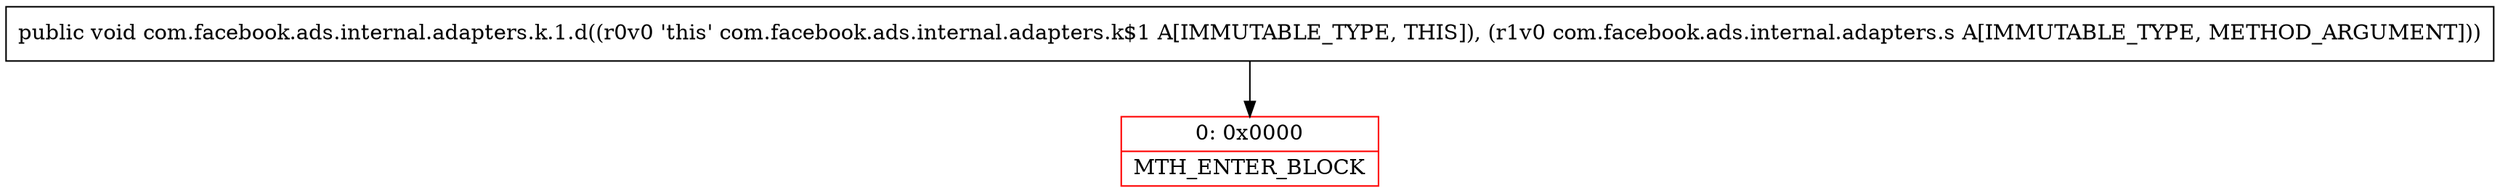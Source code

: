 digraph "CFG forcom.facebook.ads.internal.adapters.k.1.d(Lcom\/facebook\/ads\/internal\/adapters\/s;)V" {
subgraph cluster_Region_141181608 {
label = "R(0)";
node [shape=record,color=blue];
}
Node_0 [shape=record,color=red,label="{0\:\ 0x0000|MTH_ENTER_BLOCK\l}"];
MethodNode[shape=record,label="{public void com.facebook.ads.internal.adapters.k.1.d((r0v0 'this' com.facebook.ads.internal.adapters.k$1 A[IMMUTABLE_TYPE, THIS]), (r1v0 com.facebook.ads.internal.adapters.s A[IMMUTABLE_TYPE, METHOD_ARGUMENT])) }"];
MethodNode -> Node_0;
}

